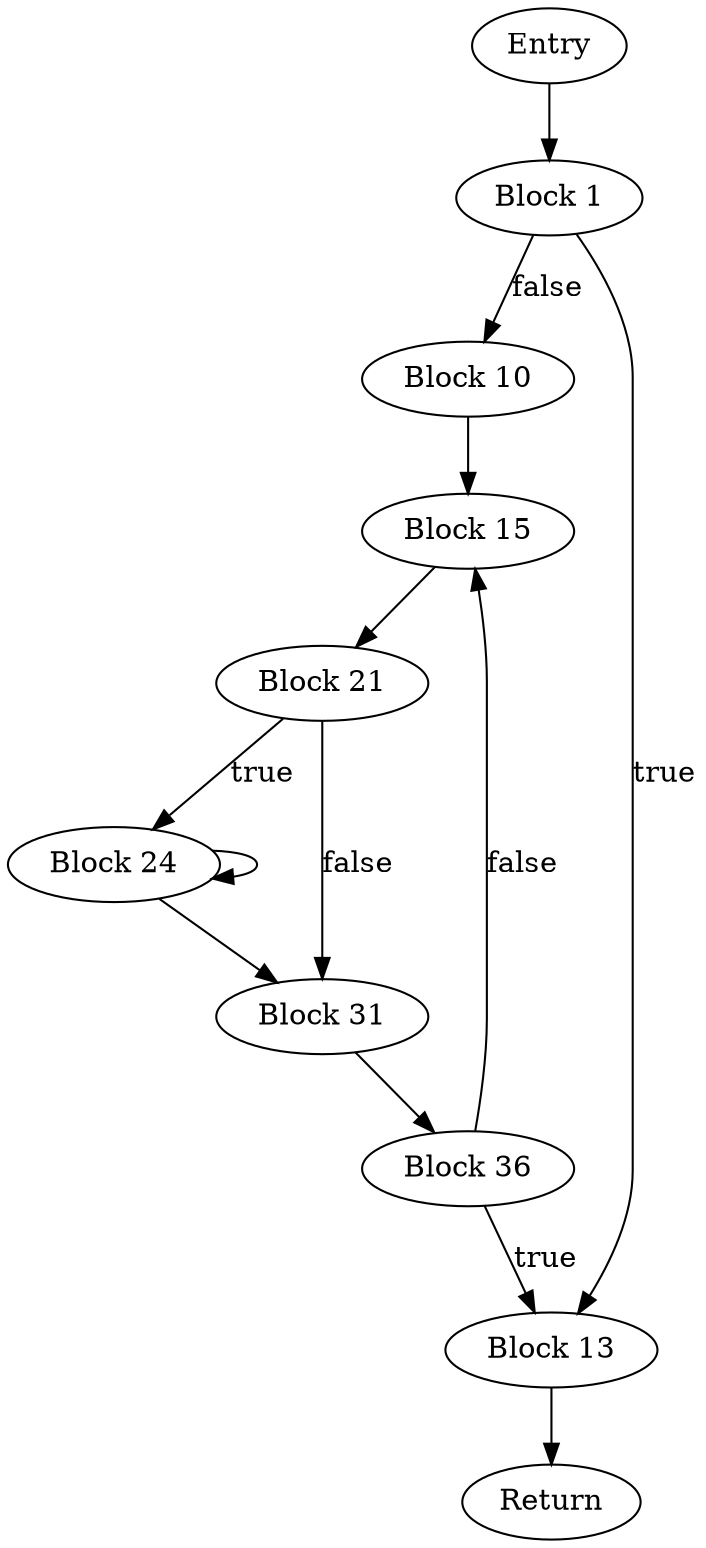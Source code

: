 digraph CFG {
    // Define nodes
    Entry [label="Entry"];
    Block1 [label="Block 1"];
    Block10 [label="Block 10"];
    Block13 [label="Block 13"];
    Block15 [label="Block 15"];
    Block21 [label="Block 21"];
    Block24 [label="Block 24"];
    Block31 [label="Block 31"];
    Block36 [label="Block 36"];
    Return [label="Return"];

    // Define edges between nodes
    Entry -> Block1;
    Block1 -> Block10 [label="false"];
    Block1 -> Block13 [label="true"];
    Block10 -> Block15;
    Block13 -> Return;
    Block15 -> Block21;
    Block21 -> Block24 [label="true"];
    Block21 -> Block31 [label="false"];
    Block24 -> Block24; // Loop back to Block 24
    Block24 -> Block31;
    Block31 -> Block36;
    Block36 -> Block13 [label="true"];
    Block36 -> Block15 [label="false"];
}